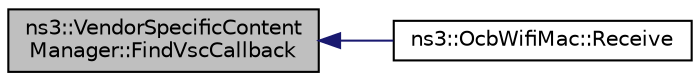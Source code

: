 digraph "ns3::VendorSpecificContentManager::FindVscCallback"
{
  edge [fontname="Helvetica",fontsize="10",labelfontname="Helvetica",labelfontsize="10"];
  node [fontname="Helvetica",fontsize="10",shape=record];
  rankdir="LR";
  Node1 [label="ns3::VendorSpecificContent\lManager::FindVscCallback",height=0.2,width=0.4,color="black", fillcolor="grey75", style="filled", fontcolor="black"];
  Node1 -> Node2 [dir="back",color="midnightblue",fontsize="10",style="solid"];
  Node2 [label="ns3::OcbWifiMac::Receive",height=0.2,width=0.4,color="black", fillcolor="white", style="filled",URL="$d0/dd1/classns3_1_1OcbWifiMac.html#ad025b0fd981998bf3c527a9c4a719962"];
}
